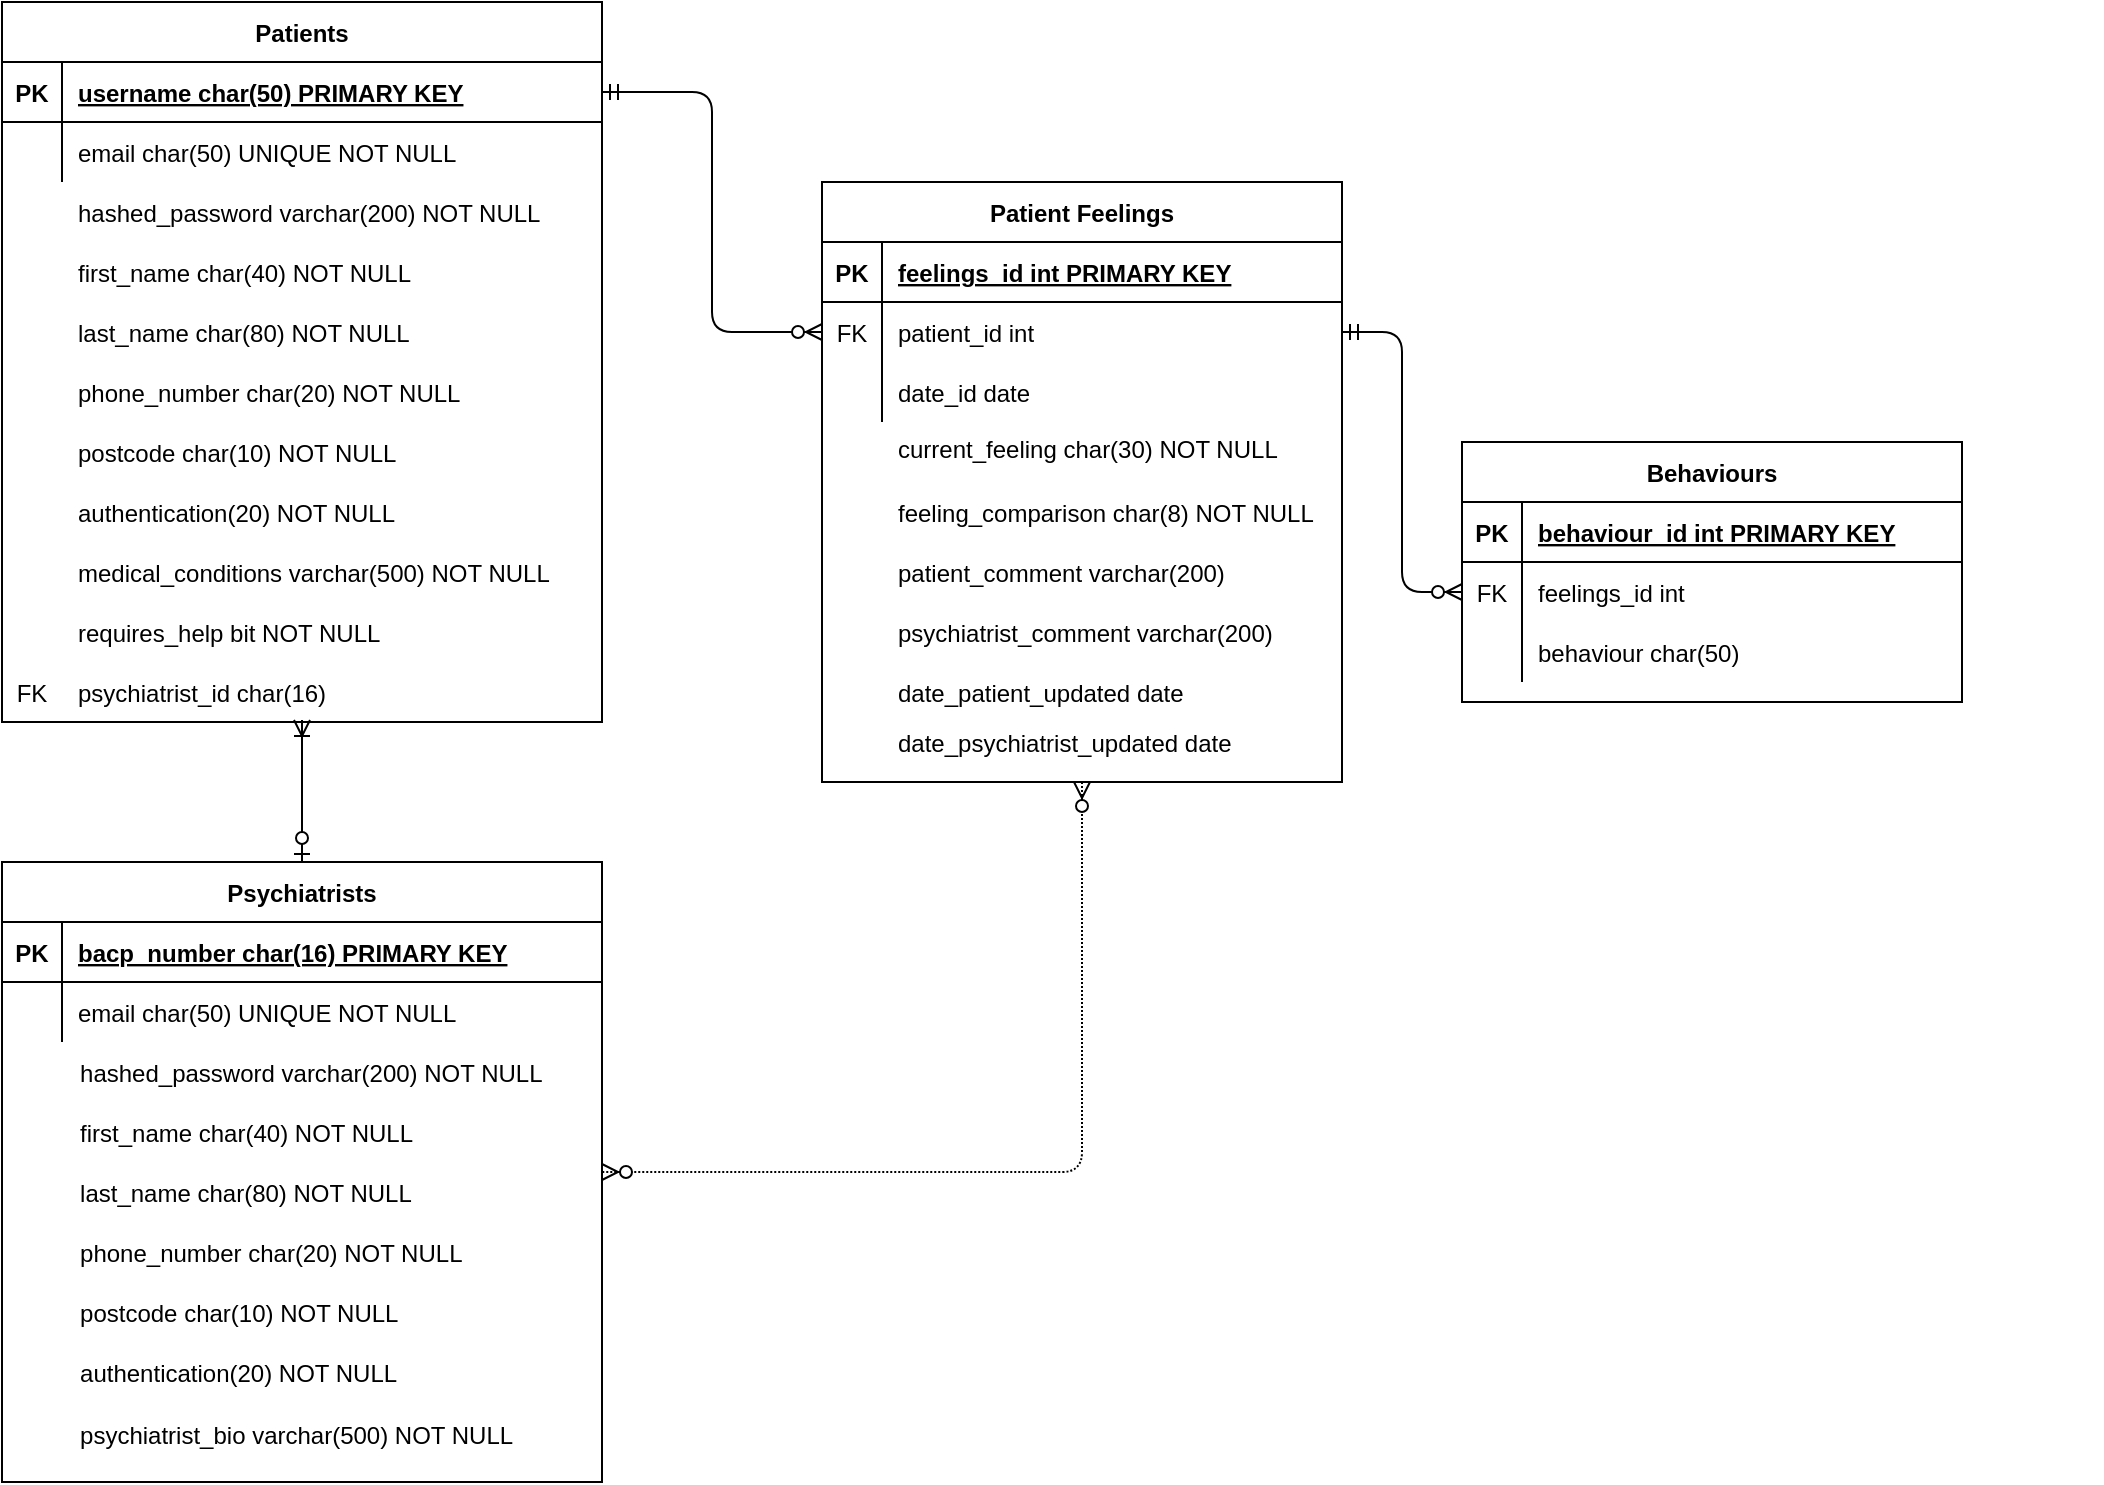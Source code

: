 <mxfile version="13.5.6" type="device"><diagram id="R2lEEEUBdFMjLlhIrx00" name="Page-1"><mxGraphModel dx="1186" dy="565" grid="1" gridSize="10" guides="1" tooltips="1" connect="1" arrows="1" fold="1" page="1" pageScale="1" pageWidth="850" pageHeight="1100" math="0" shadow="0" extFonts="Permanent Marker^https://fonts.googleapis.com/css?family=Permanent+Marker"><root><mxCell id="0"/><mxCell id="1" parent="0"/><mxCell id="O38B6gfUuG0mh9zIfCQ_-29" value="" style="group" vertex="1" connectable="0" parent="1"><mxGeometry x="50" y="510" width="300" height="310" as="geometry"/></mxCell><mxCell id="O38B6gfUuG0mh9zIfCQ_-1" value="Psychiatrists" style="shape=table;startSize=30;container=1;collapsible=1;childLayout=tableLayout;fixedRows=1;rowLines=0;fontStyle=1;align=center;resizeLast=1;" vertex="1" parent="O38B6gfUuG0mh9zIfCQ_-29"><mxGeometry width="300" height="310" as="geometry"/></mxCell><mxCell id="O38B6gfUuG0mh9zIfCQ_-2" value="" style="shape=partialRectangle;collapsible=0;dropTarget=0;pointerEvents=0;fillColor=none;points=[[0,0.5],[1,0.5]];portConstraint=eastwest;top=0;left=0;right=0;bottom=1;" vertex="1" parent="O38B6gfUuG0mh9zIfCQ_-1"><mxGeometry y="30" width="300" height="30" as="geometry"/></mxCell><mxCell id="O38B6gfUuG0mh9zIfCQ_-3" value="PK" style="shape=partialRectangle;overflow=hidden;connectable=0;fillColor=none;top=0;left=0;bottom=0;right=0;fontStyle=1;" vertex="1" parent="O38B6gfUuG0mh9zIfCQ_-2"><mxGeometry width="30" height="30" as="geometry"/></mxCell><mxCell id="O38B6gfUuG0mh9zIfCQ_-4" value="bacp_number char(16) PRIMARY KEY" style="shape=partialRectangle;overflow=hidden;connectable=0;fillColor=none;top=0;left=0;bottom=0;right=0;align=left;spacingLeft=6;fontStyle=5;" vertex="1" parent="O38B6gfUuG0mh9zIfCQ_-2"><mxGeometry x="30" width="270" height="30" as="geometry"/></mxCell><mxCell id="O38B6gfUuG0mh9zIfCQ_-5" value="" style="shape=partialRectangle;collapsible=0;dropTarget=0;pointerEvents=0;fillColor=none;points=[[0,0.5],[1,0.5]];portConstraint=eastwest;top=0;left=0;right=0;bottom=0;" vertex="1" parent="O38B6gfUuG0mh9zIfCQ_-1"><mxGeometry y="60" width="300" height="30" as="geometry"/></mxCell><mxCell id="O38B6gfUuG0mh9zIfCQ_-6" value="" style="shape=partialRectangle;overflow=hidden;connectable=0;fillColor=none;top=0;left=0;bottom=0;right=0;" vertex="1" parent="O38B6gfUuG0mh9zIfCQ_-5"><mxGeometry width="30" height="30" as="geometry"/></mxCell><mxCell id="O38B6gfUuG0mh9zIfCQ_-7" value="email char(50) UNIQUE NOT NULL" style="shape=partialRectangle;overflow=hidden;connectable=0;fillColor=none;top=0;left=0;bottom=0;right=0;align=left;spacingLeft=6;" vertex="1" parent="O38B6gfUuG0mh9zIfCQ_-5"><mxGeometry x="30" width="270" height="30" as="geometry"/></mxCell><mxCell id="O38B6gfUuG0mh9zIfCQ_-8" value="" style="shape=partialRectangle;collapsible=0;dropTarget=0;pointerEvents=0;fillColor=none;points=[[0,0.5],[1,0.5]];portConstraint=eastwest;top=0;left=0;right=0;bottom=0;" vertex="1" parent="O38B6gfUuG0mh9zIfCQ_-29"><mxGeometry y="90" width="279.31" height="30" as="geometry"/></mxCell><mxCell id="O38B6gfUuG0mh9zIfCQ_-9" value="" style="shape=partialRectangle;overflow=hidden;connectable=0;fillColor=none;top=0;left=0;bottom=0;right=0;" vertex="1" parent="O38B6gfUuG0mh9zIfCQ_-8"><mxGeometry width="31.034" height="30" as="geometry"/></mxCell><mxCell id="O38B6gfUuG0mh9zIfCQ_-10" value="hashed_password varchar(200) NOT NULL" style="shape=partialRectangle;overflow=hidden;connectable=0;fillColor=none;top=0;left=0;bottom=0;right=0;align=left;spacingLeft=6;" vertex="1" parent="O38B6gfUuG0mh9zIfCQ_-8"><mxGeometry x="31.034" width="248.276" height="30" as="geometry"/></mxCell><mxCell id="O38B6gfUuG0mh9zIfCQ_-11" value="" style="shape=partialRectangle;collapsible=0;dropTarget=0;pointerEvents=0;fillColor=none;points=[[0,0.5],[1,0.5]];portConstraint=eastwest;top=0;left=0;right=0;bottom=0;" vertex="1" parent="O38B6gfUuG0mh9zIfCQ_-29"><mxGeometry y="120" width="279.31" height="30" as="geometry"/></mxCell><mxCell id="O38B6gfUuG0mh9zIfCQ_-12" value="" style="shape=partialRectangle;overflow=hidden;connectable=0;fillColor=none;top=0;left=0;bottom=0;right=0;" vertex="1" parent="O38B6gfUuG0mh9zIfCQ_-11"><mxGeometry width="31.034" height="30" as="geometry"/></mxCell><mxCell id="O38B6gfUuG0mh9zIfCQ_-13" value="first_name char(40) NOT NULL" style="shape=partialRectangle;overflow=hidden;connectable=0;fillColor=none;top=0;left=0;bottom=0;right=0;align=left;spacingLeft=6;" vertex="1" parent="O38B6gfUuG0mh9zIfCQ_-11"><mxGeometry x="31.034" width="248.276" height="30" as="geometry"/></mxCell><mxCell id="O38B6gfUuG0mh9zIfCQ_-14" value="" style="shape=partialRectangle;collapsible=0;dropTarget=0;pointerEvents=0;fillColor=none;points=[[0,0.5],[1,0.5]];portConstraint=eastwest;top=0;left=0;right=0;bottom=0;" vertex="1" parent="O38B6gfUuG0mh9zIfCQ_-29"><mxGeometry y="150" width="279.31" height="30" as="geometry"/></mxCell><mxCell id="O38B6gfUuG0mh9zIfCQ_-15" value="" style="shape=partialRectangle;overflow=hidden;connectable=0;fillColor=none;top=0;left=0;bottom=0;right=0;" vertex="1" parent="O38B6gfUuG0mh9zIfCQ_-14"><mxGeometry width="31.034" height="30" as="geometry"/></mxCell><mxCell id="O38B6gfUuG0mh9zIfCQ_-16" value="last_name char(80) NOT NULL" style="shape=partialRectangle;overflow=hidden;connectable=0;fillColor=none;top=0;left=0;bottom=0;right=0;align=left;spacingLeft=6;" vertex="1" parent="O38B6gfUuG0mh9zIfCQ_-14"><mxGeometry x="31.034" width="248.276" height="30" as="geometry"/></mxCell><mxCell id="O38B6gfUuG0mh9zIfCQ_-17" value="" style="shape=partialRectangle;collapsible=0;dropTarget=0;pointerEvents=0;fillColor=none;points=[[0,0.5],[1,0.5]];portConstraint=eastwest;top=0;left=0;right=0;bottom=0;" vertex="1" parent="O38B6gfUuG0mh9zIfCQ_-29"><mxGeometry y="180" width="279.31" height="30" as="geometry"/></mxCell><mxCell id="O38B6gfUuG0mh9zIfCQ_-18" value="" style="shape=partialRectangle;overflow=hidden;connectable=0;fillColor=none;top=0;left=0;bottom=0;right=0;" vertex="1" parent="O38B6gfUuG0mh9zIfCQ_-17"><mxGeometry width="31.034" height="30" as="geometry"/></mxCell><mxCell id="O38B6gfUuG0mh9zIfCQ_-19" value="phone_number char(20) NOT NULL" style="shape=partialRectangle;overflow=hidden;connectable=0;fillColor=none;top=0;left=0;bottom=0;right=0;align=left;spacingLeft=6;" vertex="1" parent="O38B6gfUuG0mh9zIfCQ_-17"><mxGeometry x="31.034" width="248.276" height="30" as="geometry"/></mxCell><mxCell id="O38B6gfUuG0mh9zIfCQ_-20" value="" style="shape=partialRectangle;collapsible=0;dropTarget=0;pointerEvents=0;fillColor=none;points=[[0,0.5],[1,0.5]];portConstraint=eastwest;top=0;left=0;right=0;bottom=0;" vertex="1" parent="O38B6gfUuG0mh9zIfCQ_-29"><mxGeometry y="210" width="279.31" height="30" as="geometry"/></mxCell><mxCell id="O38B6gfUuG0mh9zIfCQ_-21" value="" style="shape=partialRectangle;overflow=hidden;connectable=0;fillColor=none;top=0;left=0;bottom=0;right=0;" vertex="1" parent="O38B6gfUuG0mh9zIfCQ_-20"><mxGeometry width="31.034" height="30" as="geometry"/></mxCell><mxCell id="O38B6gfUuG0mh9zIfCQ_-22" value="postcode char(10) NOT NULL" style="shape=partialRectangle;overflow=hidden;connectable=0;fillColor=none;top=0;left=0;bottom=0;right=0;align=left;spacingLeft=6;" vertex="1" parent="O38B6gfUuG0mh9zIfCQ_-20"><mxGeometry x="31.034" width="248.276" height="30" as="geometry"/></mxCell><mxCell id="O38B6gfUuG0mh9zIfCQ_-23" value="" style="shape=partialRectangle;collapsible=0;dropTarget=0;pointerEvents=0;fillColor=none;points=[[0,0.5],[1,0.5]];portConstraint=eastwest;top=0;left=0;right=0;bottom=0;" vertex="1" parent="O38B6gfUuG0mh9zIfCQ_-29"><mxGeometry y="240" width="279.31" height="30" as="geometry"/></mxCell><mxCell id="O38B6gfUuG0mh9zIfCQ_-24" value="" style="shape=partialRectangle;overflow=hidden;connectable=0;fillColor=none;top=0;left=0;bottom=0;right=0;" vertex="1" parent="O38B6gfUuG0mh9zIfCQ_-23"><mxGeometry width="31.034" height="30" as="geometry"/></mxCell><mxCell id="O38B6gfUuG0mh9zIfCQ_-25" value="authentication(20) NOT NULL" style="shape=partialRectangle;overflow=hidden;connectable=0;fillColor=none;top=0;left=0;bottom=0;right=0;align=left;spacingLeft=6;" vertex="1" parent="O38B6gfUuG0mh9zIfCQ_-23"><mxGeometry x="31.034" width="248.276" height="30" as="geometry"/></mxCell><mxCell id="O38B6gfUuG0mh9zIfCQ_-26" value="" style="shape=partialRectangle;collapsible=0;dropTarget=0;pointerEvents=0;fillColor=none;points=[[0,0.5],[1,0.5]];portConstraint=eastwest;top=0;left=0;right=0;bottom=0;" vertex="1" parent="O38B6gfUuG0mh9zIfCQ_-29"><mxGeometry y="271" width="279.31" height="30" as="geometry"/></mxCell><mxCell id="O38B6gfUuG0mh9zIfCQ_-27" value="" style="shape=partialRectangle;overflow=hidden;connectable=0;fillColor=none;top=0;left=0;bottom=0;right=0;" vertex="1" parent="O38B6gfUuG0mh9zIfCQ_-26"><mxGeometry width="31.034" height="30" as="geometry"/></mxCell><mxCell id="O38B6gfUuG0mh9zIfCQ_-28" value="psychiatrist_bio varchar(500) NOT NULL" style="shape=partialRectangle;overflow=hidden;connectable=0;fillColor=none;top=0;left=0;bottom=0;right=0;align=left;spacingLeft=6;" vertex="1" parent="O38B6gfUuG0mh9zIfCQ_-26"><mxGeometry x="31.034" width="248.276" height="30" as="geometry"/></mxCell><mxCell id="O38B6gfUuG0mh9zIfCQ_-65" value="" style="group" vertex="1" connectable="0" parent="1"><mxGeometry x="50" y="80" width="300" height="360" as="geometry"/></mxCell><mxCell id="O38B6gfUuG0mh9zIfCQ_-31" value="Patients" style="shape=table;startSize=30;container=1;collapsible=1;childLayout=tableLayout;fixedRows=1;rowLines=0;fontStyle=1;align=center;resizeLast=1;" vertex="1" parent="O38B6gfUuG0mh9zIfCQ_-65"><mxGeometry width="300" height="360" as="geometry"/></mxCell><mxCell id="O38B6gfUuG0mh9zIfCQ_-32" value="" style="shape=partialRectangle;collapsible=0;dropTarget=0;pointerEvents=0;fillColor=none;points=[[0,0.5],[1,0.5]];portConstraint=eastwest;top=0;left=0;right=0;bottom=1;" vertex="1" parent="O38B6gfUuG0mh9zIfCQ_-31"><mxGeometry y="30" width="300" height="30" as="geometry"/></mxCell><mxCell id="O38B6gfUuG0mh9zIfCQ_-33" value="PK" style="shape=partialRectangle;overflow=hidden;connectable=0;fillColor=none;top=0;left=0;bottom=0;right=0;fontStyle=1;" vertex="1" parent="O38B6gfUuG0mh9zIfCQ_-32"><mxGeometry width="30" height="30" as="geometry"/></mxCell><mxCell id="O38B6gfUuG0mh9zIfCQ_-34" value="username char(50) PRIMARY KEY" style="shape=partialRectangle;overflow=hidden;connectable=0;fillColor=none;top=0;left=0;bottom=0;right=0;align=left;spacingLeft=6;fontStyle=5;" vertex="1" parent="O38B6gfUuG0mh9zIfCQ_-32"><mxGeometry x="30" width="270" height="30" as="geometry"/></mxCell><mxCell id="O38B6gfUuG0mh9zIfCQ_-35" value="" style="shape=partialRectangle;collapsible=0;dropTarget=0;pointerEvents=0;fillColor=none;points=[[0,0.5],[1,0.5]];portConstraint=eastwest;top=0;left=0;right=0;bottom=0;" vertex="1" parent="O38B6gfUuG0mh9zIfCQ_-31"><mxGeometry y="60" width="300" height="30" as="geometry"/></mxCell><mxCell id="O38B6gfUuG0mh9zIfCQ_-36" value="" style="shape=partialRectangle;overflow=hidden;connectable=0;fillColor=none;top=0;left=0;bottom=0;right=0;" vertex="1" parent="O38B6gfUuG0mh9zIfCQ_-35"><mxGeometry width="30" height="30" as="geometry"/></mxCell><mxCell id="O38B6gfUuG0mh9zIfCQ_-37" value="email char(50) UNIQUE NOT NULL" style="shape=partialRectangle;overflow=hidden;connectable=0;fillColor=none;top=0;left=0;bottom=0;right=0;align=left;spacingLeft=6;" vertex="1" parent="O38B6gfUuG0mh9zIfCQ_-35"><mxGeometry x="30" width="270" height="30" as="geometry"/></mxCell><mxCell id="O38B6gfUuG0mh9zIfCQ_-38" value="" style="shape=partialRectangle;collapsible=0;dropTarget=0;pointerEvents=0;fillColor=none;points=[[0,0.5],[1,0.5]];portConstraint=eastwest;top=0;left=0;right=0;bottom=0;" vertex="1" parent="O38B6gfUuG0mh9zIfCQ_-65"><mxGeometry y="90" width="270" height="30" as="geometry"/></mxCell><mxCell id="O38B6gfUuG0mh9zIfCQ_-39" value="" style="shape=partialRectangle;overflow=hidden;connectable=0;fillColor=none;top=0;left=0;bottom=0;right=0;" vertex="1" parent="O38B6gfUuG0mh9zIfCQ_-38"><mxGeometry width="30" height="30" as="geometry"/></mxCell><mxCell id="O38B6gfUuG0mh9zIfCQ_-40" value="hashed_password varchar(200) NOT NULL" style="shape=partialRectangle;overflow=hidden;connectable=0;fillColor=none;top=0;left=0;bottom=0;right=0;align=left;spacingLeft=6;" vertex="1" parent="O38B6gfUuG0mh9zIfCQ_-38"><mxGeometry x="30" width="240" height="30" as="geometry"/></mxCell><mxCell id="O38B6gfUuG0mh9zIfCQ_-41" value="" style="shape=partialRectangle;collapsible=0;dropTarget=0;pointerEvents=0;fillColor=none;points=[[0,0.5],[1,0.5]];portConstraint=eastwest;top=0;left=0;right=0;bottom=0;" vertex="1" parent="O38B6gfUuG0mh9zIfCQ_-65"><mxGeometry y="120" width="270" height="30" as="geometry"/></mxCell><mxCell id="O38B6gfUuG0mh9zIfCQ_-42" value="" style="shape=partialRectangle;overflow=hidden;connectable=0;fillColor=none;top=0;left=0;bottom=0;right=0;" vertex="1" parent="O38B6gfUuG0mh9zIfCQ_-41"><mxGeometry width="30" height="30" as="geometry"/></mxCell><mxCell id="O38B6gfUuG0mh9zIfCQ_-43" value="first_name char(40) NOT NULL" style="shape=partialRectangle;overflow=hidden;connectable=0;fillColor=none;top=0;left=0;bottom=0;right=0;align=left;spacingLeft=6;" vertex="1" parent="O38B6gfUuG0mh9zIfCQ_-41"><mxGeometry x="30" width="240" height="30" as="geometry"/></mxCell><mxCell id="O38B6gfUuG0mh9zIfCQ_-44" value="" style="shape=partialRectangle;collapsible=0;dropTarget=0;pointerEvents=0;fillColor=none;points=[[0,0.5],[1,0.5]];portConstraint=eastwest;top=0;left=0;right=0;bottom=0;" vertex="1" parent="O38B6gfUuG0mh9zIfCQ_-65"><mxGeometry y="150" width="270" height="30" as="geometry"/></mxCell><mxCell id="O38B6gfUuG0mh9zIfCQ_-45" value="" style="shape=partialRectangle;overflow=hidden;connectable=0;fillColor=none;top=0;left=0;bottom=0;right=0;" vertex="1" parent="O38B6gfUuG0mh9zIfCQ_-44"><mxGeometry width="30" height="30" as="geometry"/></mxCell><mxCell id="O38B6gfUuG0mh9zIfCQ_-46" value="last_name char(80) NOT NULL" style="shape=partialRectangle;overflow=hidden;connectable=0;fillColor=none;top=0;left=0;bottom=0;right=0;align=left;spacingLeft=6;" vertex="1" parent="O38B6gfUuG0mh9zIfCQ_-44"><mxGeometry x="30" width="240" height="30" as="geometry"/></mxCell><mxCell id="O38B6gfUuG0mh9zIfCQ_-47" value="" style="shape=partialRectangle;collapsible=0;dropTarget=0;pointerEvents=0;fillColor=none;points=[[0,0.5],[1,0.5]];portConstraint=eastwest;top=0;left=0;right=0;bottom=0;" vertex="1" parent="O38B6gfUuG0mh9zIfCQ_-65"><mxGeometry y="180" width="270" height="30" as="geometry"/></mxCell><mxCell id="O38B6gfUuG0mh9zIfCQ_-48" value="" style="shape=partialRectangle;overflow=hidden;connectable=0;fillColor=none;top=0;left=0;bottom=0;right=0;" vertex="1" parent="O38B6gfUuG0mh9zIfCQ_-47"><mxGeometry width="30" height="30" as="geometry"/></mxCell><mxCell id="O38B6gfUuG0mh9zIfCQ_-49" value="phone_number char(20) NOT NULL" style="shape=partialRectangle;overflow=hidden;connectable=0;fillColor=none;top=0;left=0;bottom=0;right=0;align=left;spacingLeft=6;" vertex="1" parent="O38B6gfUuG0mh9zIfCQ_-47"><mxGeometry x="30" width="240" height="30" as="geometry"/></mxCell><mxCell id="O38B6gfUuG0mh9zIfCQ_-50" value="" style="shape=partialRectangle;collapsible=0;dropTarget=0;pointerEvents=0;fillColor=none;points=[[0,0.5],[1,0.5]];portConstraint=eastwest;top=0;left=0;right=0;bottom=0;" vertex="1" parent="O38B6gfUuG0mh9zIfCQ_-65"><mxGeometry y="210" width="270" height="30" as="geometry"/></mxCell><mxCell id="O38B6gfUuG0mh9zIfCQ_-51" value="" style="shape=partialRectangle;overflow=hidden;connectable=0;fillColor=none;top=0;left=0;bottom=0;right=0;" vertex="1" parent="O38B6gfUuG0mh9zIfCQ_-50"><mxGeometry width="30" height="30" as="geometry"/></mxCell><mxCell id="O38B6gfUuG0mh9zIfCQ_-52" value="postcode char(10) NOT NULL" style="shape=partialRectangle;overflow=hidden;connectable=0;fillColor=none;top=0;left=0;bottom=0;right=0;align=left;spacingLeft=6;" vertex="1" parent="O38B6gfUuG0mh9zIfCQ_-50"><mxGeometry x="30" width="240" height="30" as="geometry"/></mxCell><mxCell id="O38B6gfUuG0mh9zIfCQ_-53" value="" style="shape=partialRectangle;collapsible=0;dropTarget=0;pointerEvents=0;fillColor=none;points=[[0,0.5],[1,0.5]];portConstraint=eastwest;top=0;left=0;right=0;bottom=0;" vertex="1" parent="O38B6gfUuG0mh9zIfCQ_-65"><mxGeometry y="240" width="270" height="30" as="geometry"/></mxCell><mxCell id="O38B6gfUuG0mh9zIfCQ_-54" value="" style="shape=partialRectangle;overflow=hidden;connectable=0;fillColor=none;top=0;left=0;bottom=0;right=0;" vertex="1" parent="O38B6gfUuG0mh9zIfCQ_-53"><mxGeometry width="30" height="30" as="geometry"/></mxCell><mxCell id="O38B6gfUuG0mh9zIfCQ_-55" value="authentication(20) NOT NULL" style="shape=partialRectangle;overflow=hidden;connectable=0;fillColor=none;top=0;left=0;bottom=0;right=0;align=left;spacingLeft=6;" vertex="1" parent="O38B6gfUuG0mh9zIfCQ_-53"><mxGeometry x="30" width="240" height="30" as="geometry"/></mxCell><mxCell id="O38B6gfUuG0mh9zIfCQ_-56" value="" style="shape=partialRectangle;collapsible=0;dropTarget=0;pointerEvents=0;fillColor=none;points=[[0,0.5],[1,0.5]];portConstraint=eastwest;top=0;left=0;right=0;bottom=0;" vertex="1" parent="O38B6gfUuG0mh9zIfCQ_-65"><mxGeometry y="270" width="280" height="30" as="geometry"/></mxCell><mxCell id="O38B6gfUuG0mh9zIfCQ_-57" value="" style="shape=partialRectangle;overflow=hidden;connectable=0;fillColor=none;top=0;left=0;bottom=0;right=0;" vertex="1" parent="O38B6gfUuG0mh9zIfCQ_-56"><mxGeometry width="30" height="30" as="geometry"/></mxCell><mxCell id="O38B6gfUuG0mh9zIfCQ_-58" value="medical_conditions varchar(500) NOT NULL" style="shape=partialRectangle;overflow=hidden;connectable=0;fillColor=none;top=0;left=0;bottom=0;right=0;align=left;spacingLeft=6;" vertex="1" parent="O38B6gfUuG0mh9zIfCQ_-56"><mxGeometry x="30" width="250" height="30" as="geometry"/></mxCell><mxCell id="O38B6gfUuG0mh9zIfCQ_-59" value="" style="shape=partialRectangle;collapsible=0;dropTarget=0;pointerEvents=0;fillColor=none;points=[[0,0.5],[1,0.5]];portConstraint=eastwest;top=0;left=0;right=0;bottom=0;" vertex="1" parent="O38B6gfUuG0mh9zIfCQ_-65"><mxGeometry y="300" width="280" height="30" as="geometry"/></mxCell><mxCell id="O38B6gfUuG0mh9zIfCQ_-60" value="" style="shape=partialRectangle;overflow=hidden;connectable=0;fillColor=none;top=0;left=0;bottom=0;right=0;" vertex="1" parent="O38B6gfUuG0mh9zIfCQ_-59"><mxGeometry width="30" height="30" as="geometry"/></mxCell><mxCell id="O38B6gfUuG0mh9zIfCQ_-61" value="requires_help bit NOT NULL" style="shape=partialRectangle;overflow=hidden;connectable=0;fillColor=none;top=0;left=0;bottom=0;right=0;align=left;spacingLeft=6;" vertex="1" parent="O38B6gfUuG0mh9zIfCQ_-59"><mxGeometry x="30" width="250" height="30" as="geometry"/></mxCell><mxCell id="O38B6gfUuG0mh9zIfCQ_-62" value="" style="shape=partialRectangle;collapsible=0;dropTarget=0;pointerEvents=0;fillColor=none;points=[[0,0.5],[1,0.5]];portConstraint=eastwest;top=0;left=0;right=0;bottom=0;" vertex="1" parent="O38B6gfUuG0mh9zIfCQ_-65"><mxGeometry y="330" width="280" height="30" as="geometry"/></mxCell><mxCell id="O38B6gfUuG0mh9zIfCQ_-63" value="FK" style="shape=partialRectangle;overflow=hidden;connectable=0;fillColor=none;top=0;left=0;bottom=0;right=0;" vertex="1" parent="O38B6gfUuG0mh9zIfCQ_-62"><mxGeometry width="30" height="30" as="geometry"/></mxCell><mxCell id="O38B6gfUuG0mh9zIfCQ_-64" value="psychiatrist_id char(16)" style="shape=partialRectangle;overflow=hidden;connectable=0;fillColor=none;top=0;left=0;bottom=0;right=0;align=left;spacingLeft=6;" vertex="1" parent="O38B6gfUuG0mh9zIfCQ_-62"><mxGeometry x="30" width="250" height="30" as="geometry"/></mxCell><mxCell id="O38B6gfUuG0mh9zIfCQ_-67" style="edgeStyle=none;rounded=0;orthogonalLoop=1;jettySize=auto;html=1;exitX=0.5;exitY=0;exitDx=0;exitDy=0;startArrow=ERzeroToOne;startFill=1;endArrow=ERoneToMany;endFill=0;" edge="1" parent="1" source="O38B6gfUuG0mh9zIfCQ_-1"><mxGeometry relative="1" as="geometry"><mxPoint x="200" y="439" as="targetPoint"/><mxPoint x="200" y="499" as="sourcePoint"/></mxGeometry></mxCell><mxCell id="O38B6gfUuG0mh9zIfCQ_-87" value="" style="group" vertex="1" connectable="0" parent="1"><mxGeometry x="460" y="170" width="640" height="300" as="geometry"/></mxCell><mxCell id="C-vyLk0tnHw3VtMMgP7b-2" value="Behaviours" style="shape=table;startSize=30;container=1;collapsible=1;childLayout=tableLayout;fixedRows=1;rowLines=0;fontStyle=1;align=center;resizeLast=1;" parent="O38B6gfUuG0mh9zIfCQ_-87" vertex="1"><mxGeometry x="320" y="130" width="250" height="130" as="geometry"/></mxCell><mxCell id="C-vyLk0tnHw3VtMMgP7b-3" value="" style="shape=partialRectangle;collapsible=0;dropTarget=0;pointerEvents=0;fillColor=none;points=[[0,0.5],[1,0.5]];portConstraint=eastwest;top=0;left=0;right=0;bottom=1;" parent="C-vyLk0tnHw3VtMMgP7b-2" vertex="1"><mxGeometry y="30" width="250" height="30" as="geometry"/></mxCell><mxCell id="C-vyLk0tnHw3VtMMgP7b-4" value="PK" style="shape=partialRectangle;overflow=hidden;connectable=0;fillColor=none;top=0;left=0;bottom=0;right=0;fontStyle=1;" parent="C-vyLk0tnHw3VtMMgP7b-3" vertex="1"><mxGeometry width="30" height="30" as="geometry"/></mxCell><mxCell id="C-vyLk0tnHw3VtMMgP7b-5" value="behaviour_id int PRIMARY KEY" style="shape=partialRectangle;overflow=hidden;connectable=0;fillColor=none;top=0;left=0;bottom=0;right=0;align=left;spacingLeft=6;fontStyle=5;" parent="C-vyLk0tnHw3VtMMgP7b-3" vertex="1"><mxGeometry x="30" width="220" height="30" as="geometry"/></mxCell><mxCell id="C-vyLk0tnHw3VtMMgP7b-6" value="" style="shape=partialRectangle;collapsible=0;dropTarget=0;pointerEvents=0;fillColor=none;points=[[0,0.5],[1,0.5]];portConstraint=eastwest;top=0;left=0;right=0;bottom=0;" parent="C-vyLk0tnHw3VtMMgP7b-2" vertex="1"><mxGeometry y="60" width="250" height="30" as="geometry"/></mxCell><mxCell id="C-vyLk0tnHw3VtMMgP7b-7" value="FK" style="shape=partialRectangle;overflow=hidden;connectable=0;fillColor=none;top=0;left=0;bottom=0;right=0;" parent="C-vyLk0tnHw3VtMMgP7b-6" vertex="1"><mxGeometry width="30" height="30" as="geometry"/></mxCell><mxCell id="C-vyLk0tnHw3VtMMgP7b-8" value="feelings_id int" style="shape=partialRectangle;overflow=hidden;connectable=0;fillColor=none;top=0;left=0;bottom=0;right=0;align=left;spacingLeft=6;" parent="C-vyLk0tnHw3VtMMgP7b-6" vertex="1"><mxGeometry x="30" width="220" height="30" as="geometry"/></mxCell><mxCell id="C-vyLk0tnHw3VtMMgP7b-9" value="" style="shape=partialRectangle;collapsible=0;dropTarget=0;pointerEvents=0;fillColor=none;points=[[0,0.5],[1,0.5]];portConstraint=eastwest;top=0;left=0;right=0;bottom=0;" parent="C-vyLk0tnHw3VtMMgP7b-2" vertex="1"><mxGeometry y="90" width="250" height="30" as="geometry"/></mxCell><mxCell id="C-vyLk0tnHw3VtMMgP7b-10" value="" style="shape=partialRectangle;overflow=hidden;connectable=0;fillColor=none;top=0;left=0;bottom=0;right=0;" parent="C-vyLk0tnHw3VtMMgP7b-9" vertex="1"><mxGeometry width="30" height="30" as="geometry"/></mxCell><mxCell id="C-vyLk0tnHw3VtMMgP7b-11" value="behaviour char(50)" style="shape=partialRectangle;overflow=hidden;connectable=0;fillColor=none;top=0;left=0;bottom=0;right=0;align=left;spacingLeft=6;" parent="C-vyLk0tnHw3VtMMgP7b-9" vertex="1"><mxGeometry x="30" width="220" height="30" as="geometry"/></mxCell><mxCell id="O38B6gfUuG0mh9zIfCQ_-86" value="" style="group" vertex="1" connectable="0" parent="O38B6gfUuG0mh9zIfCQ_-87"><mxGeometry width="260" height="300" as="geometry"/></mxCell><mxCell id="C-vyLk0tnHw3VtMMgP7b-13" value="Patient Feelings" style="shape=table;startSize=30;container=1;collapsible=1;childLayout=tableLayout;fixedRows=1;rowLines=0;fontStyle=1;align=center;resizeLast=1;" parent="O38B6gfUuG0mh9zIfCQ_-86" vertex="1"><mxGeometry width="260" height="300" as="geometry"/></mxCell><mxCell id="C-vyLk0tnHw3VtMMgP7b-14" value="" style="shape=partialRectangle;collapsible=0;dropTarget=0;pointerEvents=0;fillColor=none;points=[[0,0.5],[1,0.5]];portConstraint=eastwest;top=0;left=0;right=0;bottom=1;" parent="C-vyLk0tnHw3VtMMgP7b-13" vertex="1"><mxGeometry y="30" width="260" height="30" as="geometry"/></mxCell><mxCell id="C-vyLk0tnHw3VtMMgP7b-15" value="PK" style="shape=partialRectangle;overflow=hidden;connectable=0;fillColor=none;top=0;left=0;bottom=0;right=0;fontStyle=1;" parent="C-vyLk0tnHw3VtMMgP7b-14" vertex="1"><mxGeometry width="30" height="30" as="geometry"/></mxCell><mxCell id="C-vyLk0tnHw3VtMMgP7b-16" value="feelings_id int PRIMARY KEY" style="shape=partialRectangle;overflow=hidden;connectable=0;fillColor=none;top=0;left=0;bottom=0;right=0;align=left;spacingLeft=6;fontStyle=5;" parent="C-vyLk0tnHw3VtMMgP7b-14" vertex="1"><mxGeometry x="30" width="230" height="30" as="geometry"/></mxCell><mxCell id="C-vyLk0tnHw3VtMMgP7b-17" value="" style="shape=partialRectangle;collapsible=0;dropTarget=0;pointerEvents=0;fillColor=none;points=[[0,0.5],[1,0.5]];portConstraint=eastwest;top=0;left=0;right=0;bottom=0;" parent="C-vyLk0tnHw3VtMMgP7b-13" vertex="1"><mxGeometry y="60" width="260" height="30" as="geometry"/></mxCell><mxCell id="C-vyLk0tnHw3VtMMgP7b-18" value="FK" style="shape=partialRectangle;overflow=hidden;connectable=0;fillColor=none;top=0;left=0;bottom=0;right=0;" parent="C-vyLk0tnHw3VtMMgP7b-17" vertex="1"><mxGeometry width="30" height="30" as="geometry"/></mxCell><mxCell id="C-vyLk0tnHw3VtMMgP7b-19" value="patient_id int" style="shape=partialRectangle;overflow=hidden;connectable=0;fillColor=none;top=0;left=0;bottom=0;right=0;align=left;spacingLeft=6;" parent="C-vyLk0tnHw3VtMMgP7b-17" vertex="1"><mxGeometry x="30" width="230" height="30" as="geometry"/></mxCell><mxCell id="C-vyLk0tnHw3VtMMgP7b-20" value="" style="shape=partialRectangle;collapsible=0;dropTarget=0;pointerEvents=0;fillColor=none;points=[[0,0.5],[1,0.5]];portConstraint=eastwest;top=0;left=0;right=0;bottom=0;" parent="C-vyLk0tnHw3VtMMgP7b-13" vertex="1"><mxGeometry y="90" width="260" height="30" as="geometry"/></mxCell><mxCell id="C-vyLk0tnHw3VtMMgP7b-21" value="" style="shape=partialRectangle;overflow=hidden;connectable=0;fillColor=none;top=0;left=0;bottom=0;right=0;" parent="C-vyLk0tnHw3VtMMgP7b-20" vertex="1"><mxGeometry width="30" height="30" as="geometry"/></mxCell><mxCell id="C-vyLk0tnHw3VtMMgP7b-22" value="date_id date" style="shape=partialRectangle;overflow=hidden;connectable=0;fillColor=none;top=0;left=0;bottom=0;right=0;align=left;spacingLeft=6;" parent="C-vyLk0tnHw3VtMMgP7b-20" vertex="1"><mxGeometry x="30" width="230" height="30" as="geometry"/></mxCell><mxCell id="O38B6gfUuG0mh9zIfCQ_-68" value="" style="shape=partialRectangle;collapsible=0;dropTarget=0;pointerEvents=0;fillColor=none;points=[[0,0.5],[1,0.5]];portConstraint=eastwest;top=0;left=0;right=0;bottom=0;" vertex="1" parent="O38B6gfUuG0mh9zIfCQ_-86"><mxGeometry y="118" width="250" height="30" as="geometry"/></mxCell><mxCell id="O38B6gfUuG0mh9zIfCQ_-69" value="" style="shape=partialRectangle;overflow=hidden;connectable=0;fillColor=none;top=0;left=0;bottom=0;right=0;" vertex="1" parent="O38B6gfUuG0mh9zIfCQ_-68"><mxGeometry width="30" height="30" as="geometry"/></mxCell><mxCell id="O38B6gfUuG0mh9zIfCQ_-70" value="current_feeling char(30) NOT NULL" style="shape=partialRectangle;overflow=hidden;connectable=0;fillColor=none;top=0;left=0;bottom=0;right=0;align=left;spacingLeft=6;" vertex="1" parent="O38B6gfUuG0mh9zIfCQ_-68"><mxGeometry x="30" width="220" height="30" as="geometry"/></mxCell><mxCell id="O38B6gfUuG0mh9zIfCQ_-71" value="" style="shape=partialRectangle;collapsible=0;dropTarget=0;pointerEvents=0;fillColor=none;points=[[0,0.5],[1,0.5]];portConstraint=eastwest;top=0;left=0;right=0;bottom=0;" vertex="1" parent="O38B6gfUuG0mh9zIfCQ_-86"><mxGeometry y="150" width="250" height="30" as="geometry"/></mxCell><mxCell id="O38B6gfUuG0mh9zIfCQ_-72" value="" style="shape=partialRectangle;overflow=hidden;connectable=0;fillColor=none;top=0;left=0;bottom=0;right=0;" vertex="1" parent="O38B6gfUuG0mh9zIfCQ_-71"><mxGeometry width="30" height="30" as="geometry"/></mxCell><mxCell id="O38B6gfUuG0mh9zIfCQ_-73" value="feeling_comparison char(8) NOT NULL" style="shape=partialRectangle;overflow=hidden;connectable=0;fillColor=none;top=0;left=0;bottom=0;right=0;align=left;spacingLeft=6;" vertex="1" parent="O38B6gfUuG0mh9zIfCQ_-71"><mxGeometry x="30" width="220" height="30" as="geometry"/></mxCell><mxCell id="O38B6gfUuG0mh9zIfCQ_-74" value="" style="shape=partialRectangle;collapsible=0;dropTarget=0;pointerEvents=0;fillColor=none;points=[[0,0.5],[1,0.5]];portConstraint=eastwest;top=0;left=0;right=0;bottom=0;" vertex="1" parent="O38B6gfUuG0mh9zIfCQ_-86"><mxGeometry y="180" width="250" height="30" as="geometry"/></mxCell><mxCell id="O38B6gfUuG0mh9zIfCQ_-75" value="" style="shape=partialRectangle;overflow=hidden;connectable=0;fillColor=none;top=0;left=0;bottom=0;right=0;" vertex="1" parent="O38B6gfUuG0mh9zIfCQ_-74"><mxGeometry width="30" height="30" as="geometry"/></mxCell><mxCell id="O38B6gfUuG0mh9zIfCQ_-76" value="patient_comment varchar(200)" style="shape=partialRectangle;overflow=hidden;connectable=0;fillColor=none;top=0;left=0;bottom=0;right=0;align=left;spacingLeft=6;" vertex="1" parent="O38B6gfUuG0mh9zIfCQ_-74"><mxGeometry x="30" width="220" height="30" as="geometry"/></mxCell><mxCell id="O38B6gfUuG0mh9zIfCQ_-77" value="" style="shape=partialRectangle;collapsible=0;dropTarget=0;pointerEvents=0;fillColor=none;points=[[0,0.5],[1,0.5]];portConstraint=eastwest;top=0;left=0;right=0;bottom=0;" vertex="1" parent="O38B6gfUuG0mh9zIfCQ_-86"><mxGeometry y="210" width="250" height="30" as="geometry"/></mxCell><mxCell id="O38B6gfUuG0mh9zIfCQ_-78" value="" style="shape=partialRectangle;overflow=hidden;connectable=0;fillColor=none;top=0;left=0;bottom=0;right=0;" vertex="1" parent="O38B6gfUuG0mh9zIfCQ_-77"><mxGeometry width="30" height="30" as="geometry"/></mxCell><mxCell id="O38B6gfUuG0mh9zIfCQ_-79" value="psychiatrist_comment varchar(200)" style="shape=partialRectangle;overflow=hidden;connectable=0;fillColor=none;top=0;left=0;bottom=0;right=0;align=left;spacingLeft=6;" vertex="1" parent="O38B6gfUuG0mh9zIfCQ_-77"><mxGeometry x="30" width="220" height="30" as="geometry"/></mxCell><mxCell id="O38B6gfUuG0mh9zIfCQ_-80" value="" style="shape=partialRectangle;collapsible=0;dropTarget=0;pointerEvents=0;fillColor=none;points=[[0,0.5],[1,0.5]];portConstraint=eastwest;top=0;left=0;right=0;bottom=0;" vertex="1" parent="O38B6gfUuG0mh9zIfCQ_-86"><mxGeometry y="240" width="250" height="30" as="geometry"/></mxCell><mxCell id="O38B6gfUuG0mh9zIfCQ_-81" value="" style="shape=partialRectangle;overflow=hidden;connectable=0;fillColor=none;top=0;left=0;bottom=0;right=0;" vertex="1" parent="O38B6gfUuG0mh9zIfCQ_-80"><mxGeometry width="30" height="30" as="geometry"/></mxCell><mxCell id="O38B6gfUuG0mh9zIfCQ_-82" value="date_patient_updated date" style="shape=partialRectangle;overflow=hidden;connectable=0;fillColor=none;top=0;left=0;bottom=0;right=0;align=left;spacingLeft=6;" vertex="1" parent="O38B6gfUuG0mh9zIfCQ_-80"><mxGeometry x="30" width="220" height="30" as="geometry"/></mxCell><mxCell id="O38B6gfUuG0mh9zIfCQ_-83" value="" style="shape=partialRectangle;collapsible=0;dropTarget=0;pointerEvents=0;fillColor=none;points=[[0,0.5],[1,0.5]];portConstraint=eastwest;top=0;left=0;right=0;bottom=0;" vertex="1" parent="O38B6gfUuG0mh9zIfCQ_-86"><mxGeometry y="265" width="250" height="30" as="geometry"/></mxCell><mxCell id="O38B6gfUuG0mh9zIfCQ_-84" value="" style="shape=partialRectangle;overflow=hidden;connectable=0;fillColor=none;top=0;left=0;bottom=0;right=0;" vertex="1" parent="O38B6gfUuG0mh9zIfCQ_-83"><mxGeometry width="30" height="30" as="geometry"/></mxCell><mxCell id="O38B6gfUuG0mh9zIfCQ_-85" value="date_psychiatrist_updated date" style="shape=partialRectangle;overflow=hidden;connectable=0;fillColor=none;top=0;left=0;bottom=0;right=0;align=left;spacingLeft=6;" vertex="1" parent="O38B6gfUuG0mh9zIfCQ_-83"><mxGeometry x="30" width="220" height="30" as="geometry"/></mxCell><mxCell id="C-vyLk0tnHw3VtMMgP7b-12" value="" style="edgeStyle=orthogonalEdgeStyle;endArrow=ERmandOne;startArrow=ERzeroToMany;endFill=0;startFill=1;" parent="O38B6gfUuG0mh9zIfCQ_-87" source="C-vyLk0tnHw3VtMMgP7b-6" target="C-vyLk0tnHw3VtMMgP7b-17" edge="1"><mxGeometry width="100" height="100" relative="1" as="geometry"><mxPoint x="20" y="-260" as="sourcePoint"/><mxPoint x="80" y="-235" as="targetPoint"/></mxGeometry></mxCell><mxCell id="O38B6gfUuG0mh9zIfCQ_-88" style="edgeStyle=orthogonalEdgeStyle;rounded=1;orthogonalLoop=1;jettySize=auto;html=1;exitX=0.5;exitY=1;exitDx=0;exitDy=0;entryX=1;entryY=0.5;entryDx=0;entryDy=0;startArrow=ERzeroToMany;startFill=1;endArrow=ERzeroToMany;endFill=1;dashed=1;dashPattern=1 1;" edge="1" parent="1" source="C-vyLk0tnHw3VtMMgP7b-13" target="O38B6gfUuG0mh9zIfCQ_-1"><mxGeometry relative="1" as="geometry"/></mxCell><mxCell id="O38B6gfUuG0mh9zIfCQ_-89" style="edgeStyle=orthogonalEdgeStyle;rounded=1;orthogonalLoop=1;jettySize=auto;html=1;exitX=1;exitY=0.5;exitDx=0;exitDy=0;startArrow=ERmandOne;startFill=0;endArrow=ERzeroToMany;endFill=1;" edge="1" parent="1" source="O38B6gfUuG0mh9zIfCQ_-32" target="C-vyLk0tnHw3VtMMgP7b-17"><mxGeometry relative="1" as="geometry"/></mxCell></root></mxGraphModel></diagram></mxfile>